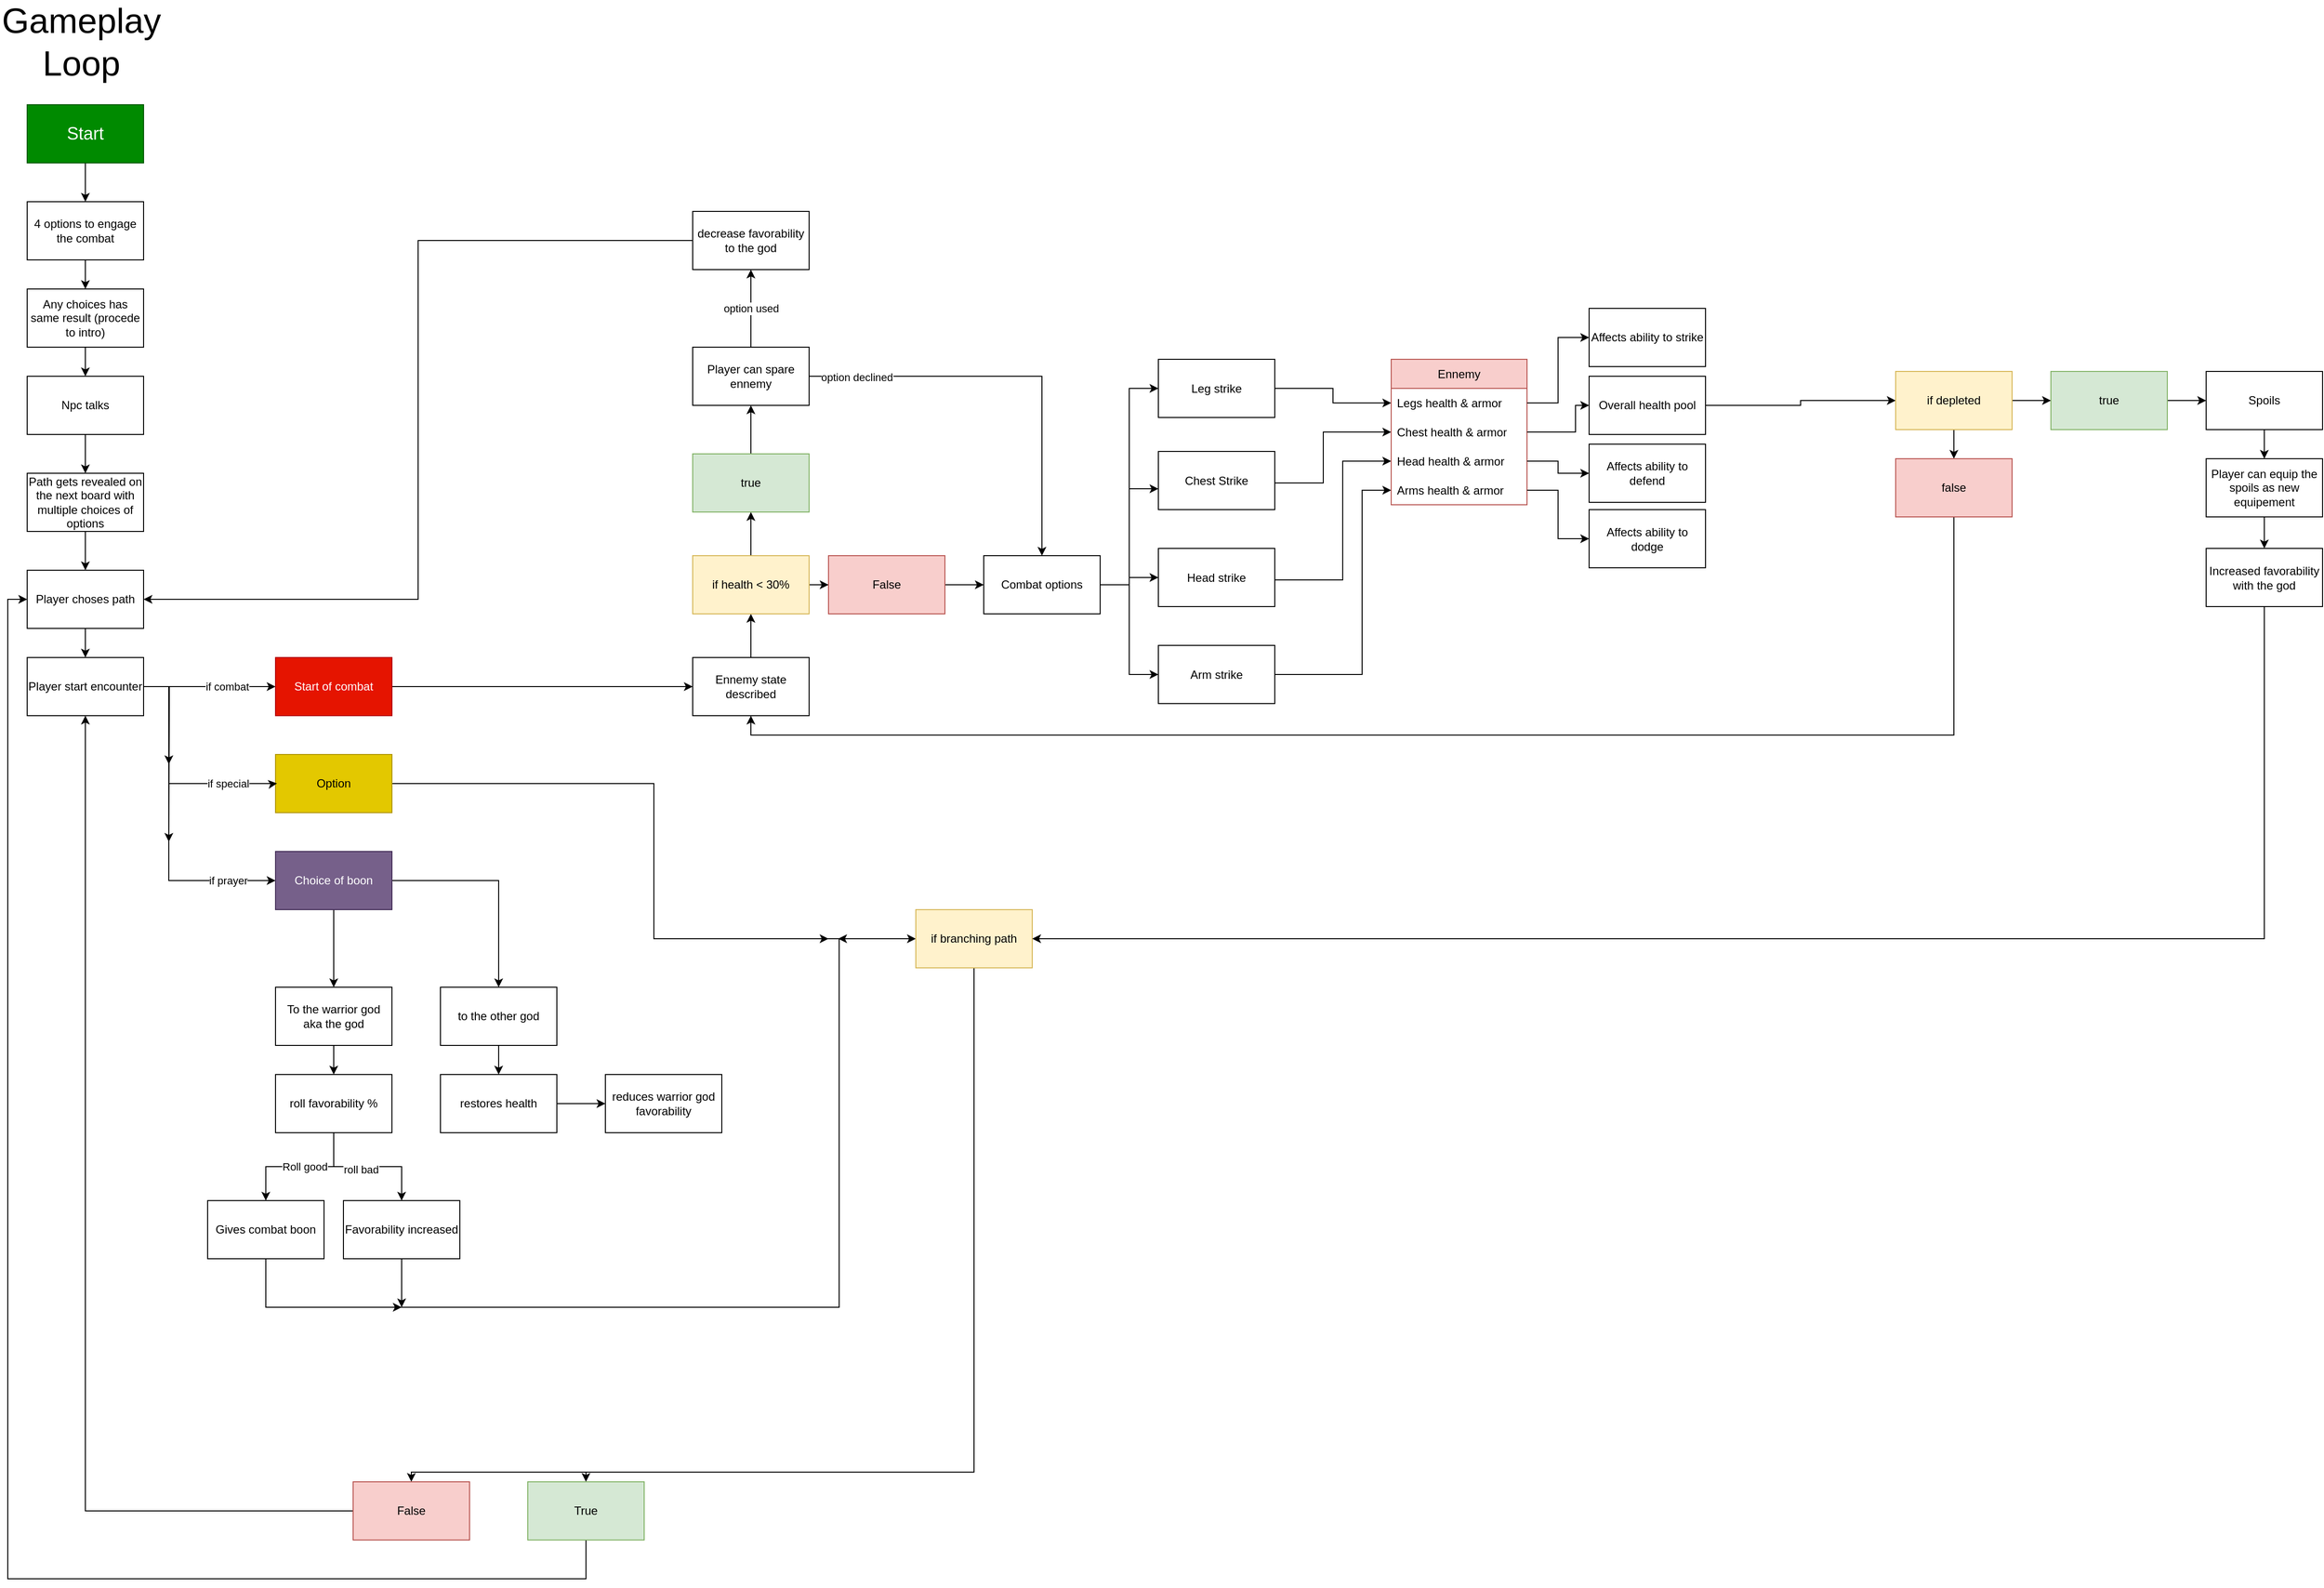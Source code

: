 <mxfile version="22.1.17" type="github">
  <diagram name="Page-1" id="d-uuY_sElJb9f_3PeOhQ">
    <mxGraphModel dx="1593" dy="2036" grid="1" gridSize="10" guides="1" tooltips="1" connect="1" arrows="1" fold="1" page="1" pageScale="1" pageWidth="827" pageHeight="1169" math="0" shadow="0">
      <root>
        <mxCell id="0" />
        <mxCell id="1" parent="0" />
        <mxCell id="YO1YelccbJNUQdWINjNr-4" style="edgeStyle=orthogonalEdgeStyle;rounded=0;orthogonalLoop=1;jettySize=auto;html=1;entryX=0.5;entryY=0;entryDx=0;entryDy=0;" parent="1" source="gCoULJWLJIAx5a-qCT1C-1" target="YO1YelccbJNUQdWINjNr-2" edge="1">
          <mxGeometry relative="1" as="geometry" />
        </mxCell>
        <mxCell id="gCoULJWLJIAx5a-qCT1C-1" value="&lt;font style=&quot;font-size: 18px;&quot;&gt;Start&lt;/font&gt;" style="rounded=0;whiteSpace=wrap;html=1;fillColor=#008a00;strokeColor=#005700;fontColor=#ffffff;" parent="1" vertex="1">
          <mxGeometry x="354" y="70" width="120" height="60" as="geometry" />
        </mxCell>
        <mxCell id="YO1YelccbJNUQdWINjNr-1" value="&lt;font style=&quot;font-size: 36px;&quot;&gt;Gameplay &lt;font style=&quot;font-size: 36px;&quot;&gt;Loop&lt;/font&gt;&lt;/font&gt;" style="text;html=1;strokeColor=none;fillColor=none;align=center;verticalAlign=middle;whiteSpace=wrap;rounded=0;" parent="1" vertex="1">
          <mxGeometry x="380" y="-10" width="60" height="30" as="geometry" />
        </mxCell>
        <mxCell id="YO1YelccbJNUQdWINjNr-7" style="edgeStyle=orthogonalEdgeStyle;rounded=0;orthogonalLoop=1;jettySize=auto;html=1;entryX=0.5;entryY=0;entryDx=0;entryDy=0;" parent="1" source="YO1YelccbJNUQdWINjNr-2" target="YO1YelccbJNUQdWINjNr-6" edge="1">
          <mxGeometry relative="1" as="geometry" />
        </mxCell>
        <mxCell id="YO1YelccbJNUQdWINjNr-2" value="4 options to engage the combat" style="rounded=0;whiteSpace=wrap;html=1;" parent="1" vertex="1">
          <mxGeometry x="354" y="170" width="120" height="60" as="geometry" />
        </mxCell>
        <mxCell id="YO1YelccbJNUQdWINjNr-9" style="edgeStyle=orthogonalEdgeStyle;rounded=0;orthogonalLoop=1;jettySize=auto;html=1;" parent="1" source="YO1YelccbJNUQdWINjNr-6" target="YO1YelccbJNUQdWINjNr-8" edge="1">
          <mxGeometry relative="1" as="geometry" />
        </mxCell>
        <mxCell id="YO1YelccbJNUQdWINjNr-6" value="Any choices has same result (procede to intro)" style="rounded=0;whiteSpace=wrap;html=1;" parent="1" vertex="1">
          <mxGeometry x="354" y="260" width="120" height="60" as="geometry" />
        </mxCell>
        <mxCell id="YO1YelccbJNUQdWINjNr-11" style="edgeStyle=orthogonalEdgeStyle;rounded=0;orthogonalLoop=1;jettySize=auto;html=1;" parent="1" source="YO1YelccbJNUQdWINjNr-8" target="YO1YelccbJNUQdWINjNr-10" edge="1">
          <mxGeometry relative="1" as="geometry" />
        </mxCell>
        <mxCell id="YO1YelccbJNUQdWINjNr-8" value="Npc talks" style="rounded=0;whiteSpace=wrap;html=1;" parent="1" vertex="1">
          <mxGeometry x="354" y="350" width="120" height="60" as="geometry" />
        </mxCell>
        <mxCell id="YO1YelccbJNUQdWINjNr-42" style="edgeStyle=orthogonalEdgeStyle;rounded=0;orthogonalLoop=1;jettySize=auto;html=1;entryX=0.5;entryY=0;entryDx=0;entryDy=0;" parent="1" source="YO1YelccbJNUQdWINjNr-10" target="YO1YelccbJNUQdWINjNr-40" edge="1">
          <mxGeometry relative="1" as="geometry" />
        </mxCell>
        <mxCell id="YO1YelccbJNUQdWINjNr-10" value="Path gets revealed on the next board with multiple choices of options" style="rounded=0;whiteSpace=wrap;html=1;" parent="1" vertex="1">
          <mxGeometry x="354" y="450" width="120" height="60" as="geometry" />
        </mxCell>
        <mxCell id="YO1YelccbJNUQdWINjNr-15" style="edgeStyle=orthogonalEdgeStyle;rounded=0;orthogonalLoop=1;jettySize=auto;html=1;entryX=0;entryY=0.5;entryDx=0;entryDy=0;" parent="1" source="YO1YelccbJNUQdWINjNr-12" target="YO1YelccbJNUQdWINjNr-14" edge="1">
          <mxGeometry relative="1" as="geometry">
            <Array as="points">
              <mxPoint x="460" y="670" />
              <mxPoint x="460" y="670" />
            </Array>
          </mxGeometry>
        </mxCell>
        <mxCell id="YO1YelccbJNUQdWINjNr-38" value="if combat" style="edgeLabel;html=1;align=center;verticalAlign=middle;resizable=0;points=[];" parent="YO1YelccbJNUQdWINjNr-15" vertex="1" connectable="0">
          <mxGeometry x="0.478" y="1" relative="1" as="geometry">
            <mxPoint x="-15" y="1" as="offset" />
          </mxGeometry>
        </mxCell>
        <mxCell id="YO1YelccbJNUQdWINjNr-24" style="edgeStyle=orthogonalEdgeStyle;rounded=0;orthogonalLoop=1;jettySize=auto;html=1;entryX=0;entryY=0.5;entryDx=0;entryDy=0;" parent="1" source="YO1YelccbJNUQdWINjNr-12" target="YO1YelccbJNUQdWINjNr-22" edge="1">
          <mxGeometry relative="1" as="geometry">
            <Array as="points">
              <mxPoint x="500" y="670" />
              <mxPoint x="500" y="870" />
            </Array>
          </mxGeometry>
        </mxCell>
        <mxCell id="YO1YelccbJNUQdWINjNr-25" value="if prayer" style="edgeLabel;html=1;align=center;verticalAlign=middle;resizable=0;points=[];" parent="YO1YelccbJNUQdWINjNr-24" vertex="1" connectable="0">
          <mxGeometry x="0.591" relative="1" as="geometry">
            <mxPoint x="19" as="offset" />
          </mxGeometry>
        </mxCell>
        <mxCell id="YO1YelccbJNUQdWINjNr-26" style="edgeStyle=orthogonalEdgeStyle;rounded=0;orthogonalLoop=1;jettySize=auto;html=1;" parent="1" source="YO1YelccbJNUQdWINjNr-12" edge="1">
          <mxGeometry relative="1" as="geometry">
            <mxPoint x="500.0" y="830" as="targetPoint" />
          </mxGeometry>
        </mxCell>
        <mxCell id="YO1YelccbJNUQdWINjNr-27" style="edgeStyle=orthogonalEdgeStyle;rounded=0;orthogonalLoop=1;jettySize=auto;html=1;" parent="1" source="YO1YelccbJNUQdWINjNr-12" edge="1">
          <mxGeometry relative="1" as="geometry">
            <mxPoint x="500.0" y="750" as="targetPoint" />
          </mxGeometry>
        </mxCell>
        <mxCell id="YO1YelccbJNUQdWINjNr-12" value="Player start encounter" style="rounded=0;whiteSpace=wrap;html=1;" parent="1" vertex="1">
          <mxGeometry x="354" y="640" width="120" height="60" as="geometry" />
        </mxCell>
        <mxCell id="YO1YelccbJNUQdWINjNr-51" style="edgeStyle=orthogonalEdgeStyle;rounded=0;orthogonalLoop=1;jettySize=auto;html=1;" parent="1" source="YO1YelccbJNUQdWINjNr-14" target="YO1YelccbJNUQdWINjNr-50" edge="1">
          <mxGeometry relative="1" as="geometry" />
        </mxCell>
        <mxCell id="YO1YelccbJNUQdWINjNr-14" value="Start of combat" style="rounded=0;whiteSpace=wrap;html=1;fillColor=#e51400;fontColor=#ffffff;strokeColor=#B20000;" parent="1" vertex="1">
          <mxGeometry x="610" y="640" width="120" height="60" as="geometry" />
        </mxCell>
        <mxCell id="YO1YelccbJNUQdWINjNr-31" style="edgeStyle=orthogonalEdgeStyle;rounded=0;orthogonalLoop=1;jettySize=auto;html=1;entryX=0;entryY=0.5;entryDx=0;entryDy=0;" parent="1" source="YO1YelccbJNUQdWINjNr-17" target="YO1YelccbJNUQdWINjNr-29" edge="1">
          <mxGeometry relative="1" as="geometry" />
        </mxCell>
        <mxCell id="x9FrZi_FvSUWjOqcEA57-46" style="edgeStyle=orthogonalEdgeStyle;rounded=0;orthogonalLoop=1;jettySize=auto;html=1;" edge="1" parent="1" source="YO1YelccbJNUQdWINjNr-17">
          <mxGeometry relative="1" as="geometry">
            <mxPoint x="1180" y="930" as="targetPoint" />
            <Array as="points">
              <mxPoint x="1000" y="770" />
              <mxPoint x="1000" y="930" />
            </Array>
          </mxGeometry>
        </mxCell>
        <mxCell id="YO1YelccbJNUQdWINjNr-17" value="Option" style="rounded=0;whiteSpace=wrap;html=1;fillColor=#e3c800;fontColor=#000000;strokeColor=#B09500;" parent="1" vertex="1">
          <mxGeometry x="610" y="740" width="120" height="60" as="geometry" />
        </mxCell>
        <mxCell id="YO1YelccbJNUQdWINjNr-18" style="edgeStyle=orthogonalEdgeStyle;rounded=0;orthogonalLoop=1;jettySize=auto;html=1;entryX=0.013;entryY=0.497;entryDx=0;entryDy=0;entryPerimeter=0;" parent="1" source="YO1YelccbJNUQdWINjNr-12" target="YO1YelccbJNUQdWINjNr-17" edge="1">
          <mxGeometry relative="1" as="geometry">
            <Array as="points">
              <mxPoint x="500" y="670" />
              <mxPoint x="500" y="770" />
              <mxPoint x="610" y="770" />
            </Array>
          </mxGeometry>
        </mxCell>
        <mxCell id="YO1YelccbJNUQdWINjNr-39" value="if special" style="edgeLabel;html=1;align=center;verticalAlign=middle;resizable=0;points=[];" parent="YO1YelccbJNUQdWINjNr-18" vertex="1" connectable="0">
          <mxGeometry x="0.678" y="-2" relative="1" as="geometry">
            <mxPoint x="-13" y="-2" as="offset" />
          </mxGeometry>
        </mxCell>
        <mxCell id="YO1YelccbJNUQdWINjNr-46" style="edgeStyle=orthogonalEdgeStyle;rounded=0;orthogonalLoop=1;jettySize=auto;html=1;" parent="1" source="YO1YelccbJNUQdWINjNr-22" edge="1" target="x9FrZi_FvSUWjOqcEA57-22">
          <mxGeometry relative="1" as="geometry">
            <mxPoint x="790" y="870" as="targetPoint" />
          </mxGeometry>
        </mxCell>
        <mxCell id="x9FrZi_FvSUWjOqcEA57-23" style="edgeStyle=orthogonalEdgeStyle;rounded=0;orthogonalLoop=1;jettySize=auto;html=1;entryX=0.5;entryY=0;entryDx=0;entryDy=0;" edge="1" parent="1" source="YO1YelccbJNUQdWINjNr-22" target="x9FrZi_FvSUWjOqcEA57-21">
          <mxGeometry relative="1" as="geometry" />
        </mxCell>
        <mxCell id="YO1YelccbJNUQdWINjNr-22" value="Choice of boon" style="rounded=0;whiteSpace=wrap;html=1;fillColor=#76608a;fontColor=#ffffff;strokeColor=#432D57;" parent="1" vertex="1">
          <mxGeometry x="610" y="840" width="120" height="60" as="geometry" />
        </mxCell>
        <mxCell id="YO1YelccbJNUQdWINjNr-43" style="edgeStyle=orthogonalEdgeStyle;rounded=0;orthogonalLoop=1;jettySize=auto;html=1;entryX=0.5;entryY=0;entryDx=0;entryDy=0;" parent="1" source="YO1YelccbJNUQdWINjNr-29" target="YO1YelccbJNUQdWINjNr-30" edge="1">
          <mxGeometry relative="1" as="geometry">
            <Array as="points">
              <mxPoint x="1330" y="1480" />
              <mxPoint x="930" y="1480" />
            </Array>
          </mxGeometry>
        </mxCell>
        <mxCell id="YO1YelccbJNUQdWINjNr-47" style="edgeStyle=orthogonalEdgeStyle;rounded=0;orthogonalLoop=1;jettySize=auto;html=1;entryX=0.5;entryY=0;entryDx=0;entryDy=0;" parent="1" source="YO1YelccbJNUQdWINjNr-29" target="YO1YelccbJNUQdWINjNr-34" edge="1">
          <mxGeometry relative="1" as="geometry">
            <Array as="points">
              <mxPoint x="1330" y="1480" />
              <mxPoint x="750" y="1480" />
            </Array>
          </mxGeometry>
        </mxCell>
        <mxCell id="YO1YelccbJNUQdWINjNr-29" value="if branching path" style="rounded=0;whiteSpace=wrap;html=1;fillColor=#fff2cc;strokeColor=#d6b656;" parent="1" vertex="1">
          <mxGeometry x="1270" y="900" width="120" height="60" as="geometry" />
        </mxCell>
        <mxCell id="x9FrZi_FvSUWjOqcEA57-35" style="edgeStyle=orthogonalEdgeStyle;rounded=0;orthogonalLoop=1;jettySize=auto;html=1;entryX=0;entryY=0.5;entryDx=0;entryDy=0;" edge="1" parent="1" source="YO1YelccbJNUQdWINjNr-30" target="YO1YelccbJNUQdWINjNr-40">
          <mxGeometry relative="1" as="geometry">
            <Array as="points">
              <mxPoint x="930" y="1590" />
              <mxPoint x="334" y="1590" />
              <mxPoint x="334" y="580" />
            </Array>
          </mxGeometry>
        </mxCell>
        <mxCell id="YO1YelccbJNUQdWINjNr-30" value="True" style="rounded=0;whiteSpace=wrap;html=1;fillColor=#d5e8d4;strokeColor=#82b366;" parent="1" vertex="1">
          <mxGeometry x="870" y="1490" width="120" height="60" as="geometry" />
        </mxCell>
        <mxCell id="YO1YelccbJNUQdWINjNr-48" style="edgeStyle=orthogonalEdgeStyle;rounded=0;orthogonalLoop=1;jettySize=auto;html=1;entryX=0.5;entryY=1;entryDx=0;entryDy=0;" parent="1" source="YO1YelccbJNUQdWINjNr-34" target="YO1YelccbJNUQdWINjNr-12" edge="1">
          <mxGeometry relative="1" as="geometry" />
        </mxCell>
        <mxCell id="YO1YelccbJNUQdWINjNr-34" value="False" style="rounded=0;whiteSpace=wrap;html=1;fillColor=#f8cecc;strokeColor=#b85450;" parent="1" vertex="1">
          <mxGeometry x="690" y="1490" width="120" height="60" as="geometry" />
        </mxCell>
        <mxCell id="YO1YelccbJNUQdWINjNr-41" style="edgeStyle=orthogonalEdgeStyle;rounded=0;orthogonalLoop=1;jettySize=auto;html=1;entryX=0.5;entryY=0;entryDx=0;entryDy=0;" parent="1" source="YO1YelccbJNUQdWINjNr-40" target="YO1YelccbJNUQdWINjNr-12" edge="1">
          <mxGeometry relative="1" as="geometry" />
        </mxCell>
        <mxCell id="YO1YelccbJNUQdWINjNr-40" value="Player choses path" style="rounded=0;whiteSpace=wrap;html=1;" parent="1" vertex="1">
          <mxGeometry x="354" y="550" width="120" height="60" as="geometry" />
        </mxCell>
        <mxCell id="x9FrZi_FvSUWjOqcEA57-3" style="edgeStyle=orthogonalEdgeStyle;rounded=0;orthogonalLoop=1;jettySize=auto;html=1;entryX=0.5;entryY=1;entryDx=0;entryDy=0;" edge="1" parent="1" source="YO1YelccbJNUQdWINjNr-50" target="x9FrZi_FvSUWjOqcEA57-2">
          <mxGeometry relative="1" as="geometry" />
        </mxCell>
        <mxCell id="YO1YelccbJNUQdWINjNr-50" value="Ennemy state described" style="rounded=0;whiteSpace=wrap;html=1;" parent="1" vertex="1">
          <mxGeometry x="1040" y="640" width="120" height="60" as="geometry" />
        </mxCell>
        <mxCell id="oDWvSYoFDta4CLMhgMfU-6" style="edgeStyle=orthogonalEdgeStyle;rounded=0;orthogonalLoop=1;jettySize=auto;html=1;entryX=0;entryY=0.5;entryDx=0;entryDy=0;" parent="1" source="YO1YelccbJNUQdWINjNr-52" target="oDWvSYoFDta4CLMhgMfU-1" edge="1">
          <mxGeometry relative="1" as="geometry" />
        </mxCell>
        <mxCell id="oDWvSYoFDta4CLMhgMfU-7" style="edgeStyle=orthogonalEdgeStyle;rounded=0;orthogonalLoop=1;jettySize=auto;html=1;entryX=0;entryY=0.5;entryDx=0;entryDy=0;" parent="1" source="YO1YelccbJNUQdWINjNr-52" target="oDWvSYoFDta4CLMhgMfU-3" edge="1">
          <mxGeometry relative="1" as="geometry" />
        </mxCell>
        <mxCell id="oDWvSYoFDta4CLMhgMfU-8" style="edgeStyle=orthogonalEdgeStyle;rounded=0;orthogonalLoop=1;jettySize=auto;html=1;entryX=0;entryY=0.5;entryDx=0;entryDy=0;" parent="1" source="YO1YelccbJNUQdWINjNr-52" target="oDWvSYoFDta4CLMhgMfU-4" edge="1">
          <mxGeometry relative="1" as="geometry" />
        </mxCell>
        <mxCell id="YO1YelccbJNUQdWINjNr-52" value="Combat options" style="rounded=0;whiteSpace=wrap;html=1;" parent="1" vertex="1">
          <mxGeometry x="1340" y="535" width="120" height="60" as="geometry" />
        </mxCell>
        <mxCell id="oDWvSYoFDta4CLMhgMfU-16" style="edgeStyle=orthogonalEdgeStyle;rounded=0;orthogonalLoop=1;jettySize=auto;html=1;entryX=0;entryY=0.5;entryDx=0;entryDy=0;" parent="1" source="oDWvSYoFDta4CLMhgMfU-1" target="oDWvSYoFDta4CLMhgMfU-12" edge="1">
          <mxGeometry relative="1" as="geometry" />
        </mxCell>
        <mxCell id="oDWvSYoFDta4CLMhgMfU-1" value="Leg strike" style="rounded=0;whiteSpace=wrap;html=1;" parent="1" vertex="1">
          <mxGeometry x="1520" y="332.5" width="120" height="60" as="geometry" />
        </mxCell>
        <mxCell id="oDWvSYoFDta4CLMhgMfU-17" style="edgeStyle=orthogonalEdgeStyle;rounded=0;orthogonalLoop=1;jettySize=auto;html=1;entryX=0;entryY=0.5;entryDx=0;entryDy=0;" parent="1" source="oDWvSYoFDta4CLMhgMfU-2" target="oDWvSYoFDta4CLMhgMfU-13" edge="1">
          <mxGeometry relative="1" as="geometry">
            <Array as="points">
              <mxPoint x="1690" y="460" />
              <mxPoint x="1690" y="408" />
            </Array>
          </mxGeometry>
        </mxCell>
        <mxCell id="oDWvSYoFDta4CLMhgMfU-2" value="Chest Strike" style="rounded=0;whiteSpace=wrap;html=1;" parent="1" vertex="1">
          <mxGeometry x="1520" y="427.5" width="120" height="60" as="geometry" />
        </mxCell>
        <mxCell id="oDWvSYoFDta4CLMhgMfU-18" style="edgeStyle=orthogonalEdgeStyle;rounded=0;orthogonalLoop=1;jettySize=auto;html=1;entryX=0;entryY=0.5;entryDx=0;entryDy=0;" parent="1" source="oDWvSYoFDta4CLMhgMfU-3" target="oDWvSYoFDta4CLMhgMfU-14" edge="1">
          <mxGeometry relative="1" as="geometry">
            <Array as="points">
              <mxPoint x="1710" y="560" />
              <mxPoint x="1710" y="438" />
            </Array>
          </mxGeometry>
        </mxCell>
        <mxCell id="oDWvSYoFDta4CLMhgMfU-3" value="Head strike" style="rounded=0;whiteSpace=wrap;html=1;" parent="1" vertex="1">
          <mxGeometry x="1520" y="527.5" width="120" height="60" as="geometry" />
        </mxCell>
        <mxCell id="oDWvSYoFDta4CLMhgMfU-19" style="edgeStyle=orthogonalEdgeStyle;rounded=0;orthogonalLoop=1;jettySize=auto;html=1;entryX=0;entryY=0.5;entryDx=0;entryDy=0;" parent="1" source="oDWvSYoFDta4CLMhgMfU-4" target="oDWvSYoFDta4CLMhgMfU-15" edge="1">
          <mxGeometry relative="1" as="geometry">
            <Array as="points">
              <mxPoint x="1730" y="658" />
              <mxPoint x="1730" y="468" />
            </Array>
          </mxGeometry>
        </mxCell>
        <mxCell id="oDWvSYoFDta4CLMhgMfU-4" value="Arm strike" style="rounded=0;whiteSpace=wrap;html=1;" parent="1" vertex="1">
          <mxGeometry x="1520" y="627.5" width="120" height="60" as="geometry" />
        </mxCell>
        <mxCell id="oDWvSYoFDta4CLMhgMfU-5" style="edgeStyle=orthogonalEdgeStyle;rounded=0;orthogonalLoop=1;jettySize=auto;html=1;entryX=0;entryY=0.642;entryDx=0;entryDy=0;entryPerimeter=0;" parent="1" source="YO1YelccbJNUQdWINjNr-52" target="oDWvSYoFDta4CLMhgMfU-2" edge="1">
          <mxGeometry relative="1" as="geometry" />
        </mxCell>
        <mxCell id="oDWvSYoFDta4CLMhgMfU-11" value="Ennemy" style="swimlane;fontStyle=0;childLayout=stackLayout;horizontal=1;startSize=30;horizontalStack=0;resizeParent=1;resizeParentMax=0;resizeLast=0;collapsible=1;marginBottom=0;whiteSpace=wrap;html=1;fillColor=#f8cecc;strokeColor=#b85450;" parent="1" vertex="1">
          <mxGeometry x="1760" y="332.5" width="140" height="150" as="geometry" />
        </mxCell>
        <mxCell id="oDWvSYoFDta4CLMhgMfU-12" value="Legs health &amp;amp; armor" style="text;strokeColor=none;fillColor=none;align=left;verticalAlign=middle;spacingLeft=4;spacingRight=4;overflow=hidden;points=[[0,0.5],[1,0.5]];portConstraint=eastwest;rotatable=0;whiteSpace=wrap;html=1;" parent="oDWvSYoFDta4CLMhgMfU-11" vertex="1">
          <mxGeometry y="30" width="140" height="30" as="geometry" />
        </mxCell>
        <mxCell id="oDWvSYoFDta4CLMhgMfU-13" value="Chest health &amp;amp; armor" style="text;strokeColor=none;fillColor=none;align=left;verticalAlign=middle;spacingLeft=4;spacingRight=4;overflow=hidden;points=[[0,0.5],[1,0.5]];portConstraint=eastwest;rotatable=0;whiteSpace=wrap;html=1;" parent="oDWvSYoFDta4CLMhgMfU-11" vertex="1">
          <mxGeometry y="60" width="140" height="30" as="geometry" />
        </mxCell>
        <mxCell id="oDWvSYoFDta4CLMhgMfU-14" value="Head health &amp;amp; armor" style="text;strokeColor=none;fillColor=none;align=left;verticalAlign=middle;spacingLeft=4;spacingRight=4;overflow=hidden;points=[[0,0.5],[1,0.5]];portConstraint=eastwest;rotatable=0;whiteSpace=wrap;html=1;" parent="oDWvSYoFDta4CLMhgMfU-11" vertex="1">
          <mxGeometry y="90" width="140" height="30" as="geometry" />
        </mxCell>
        <mxCell id="oDWvSYoFDta4CLMhgMfU-15" value="Arms health &amp;amp; armor" style="text;strokeColor=none;fillColor=none;align=left;verticalAlign=middle;spacingLeft=4;spacingRight=4;overflow=hidden;points=[[0,0.5],[1,0.5]];portConstraint=eastwest;rotatable=0;whiteSpace=wrap;html=1;" parent="oDWvSYoFDta4CLMhgMfU-11" vertex="1">
          <mxGeometry y="120" width="140" height="30" as="geometry" />
        </mxCell>
        <mxCell id="oDWvSYoFDta4CLMhgMfU-20" value="Affects ability to strike" style="rounded=0;whiteSpace=wrap;html=1;" parent="1" vertex="1">
          <mxGeometry x="1964" y="280" width="120" height="60" as="geometry" />
        </mxCell>
        <mxCell id="oDWvSYoFDta4CLMhgMfU-21" value="Affects ability to defend" style="rounded=0;whiteSpace=wrap;html=1;" parent="1" vertex="1">
          <mxGeometry x="1964" y="420" width="120" height="60" as="geometry" />
        </mxCell>
        <mxCell id="oDWvSYoFDta4CLMhgMfU-22" value="Affects ability to dodge" style="rounded=0;whiteSpace=wrap;html=1;" parent="1" vertex="1">
          <mxGeometry x="1964" y="487.5" width="120" height="60" as="geometry" />
        </mxCell>
        <mxCell id="oDWvSYoFDta4CLMhgMfU-31" style="edgeStyle=orthogonalEdgeStyle;rounded=0;orthogonalLoop=1;jettySize=auto;html=1;entryX=0;entryY=0.5;entryDx=0;entryDy=0;" parent="1" source="oDWvSYoFDta4CLMhgMfU-23" target="oDWvSYoFDta4CLMhgMfU-29" edge="1">
          <mxGeometry relative="1" as="geometry" />
        </mxCell>
        <mxCell id="oDWvSYoFDta4CLMhgMfU-23" value="Overall health pool" style="rounded=0;whiteSpace=wrap;html=1;" parent="1" vertex="1">
          <mxGeometry x="1964" y="350" width="120" height="60" as="geometry" />
        </mxCell>
        <mxCell id="oDWvSYoFDta4CLMhgMfU-24" style="edgeStyle=orthogonalEdgeStyle;rounded=0;orthogonalLoop=1;jettySize=auto;html=1;entryX=0;entryY=0.5;entryDx=0;entryDy=0;" parent="1" source="oDWvSYoFDta4CLMhgMfU-12" target="oDWvSYoFDta4CLMhgMfU-20" edge="1">
          <mxGeometry relative="1" as="geometry" />
        </mxCell>
        <mxCell id="oDWvSYoFDta4CLMhgMfU-25" style="edgeStyle=orthogonalEdgeStyle;rounded=0;orthogonalLoop=1;jettySize=auto;html=1;entryX=0;entryY=0.5;entryDx=0;entryDy=0;" parent="1" source="oDWvSYoFDta4CLMhgMfU-13" target="oDWvSYoFDta4CLMhgMfU-23" edge="1">
          <mxGeometry relative="1" as="geometry">
            <Array as="points">
              <mxPoint x="1950" y="408" />
              <mxPoint x="1950" y="380" />
            </Array>
          </mxGeometry>
        </mxCell>
        <mxCell id="oDWvSYoFDta4CLMhgMfU-26" style="edgeStyle=orthogonalEdgeStyle;rounded=0;orthogonalLoop=1;jettySize=auto;html=1;entryX=0;entryY=0.5;entryDx=0;entryDy=0;" parent="1" source="oDWvSYoFDta4CLMhgMfU-14" target="oDWvSYoFDta4CLMhgMfU-21" edge="1">
          <mxGeometry relative="1" as="geometry" />
        </mxCell>
        <mxCell id="oDWvSYoFDta4CLMhgMfU-27" style="edgeStyle=orthogonalEdgeStyle;rounded=0;orthogonalLoop=1;jettySize=auto;html=1;entryX=0;entryY=0.5;entryDx=0;entryDy=0;" parent="1" source="oDWvSYoFDta4CLMhgMfU-15" target="oDWvSYoFDta4CLMhgMfU-22" edge="1">
          <mxGeometry relative="1" as="geometry" />
        </mxCell>
        <mxCell id="oDWvSYoFDta4CLMhgMfU-37" style="edgeStyle=orthogonalEdgeStyle;rounded=0;orthogonalLoop=1;jettySize=auto;html=1;entryX=0;entryY=0.5;entryDx=0;entryDy=0;" parent="1" source="oDWvSYoFDta4CLMhgMfU-28" target="oDWvSYoFDta4CLMhgMfU-35" edge="1">
          <mxGeometry relative="1" as="geometry" />
        </mxCell>
        <mxCell id="oDWvSYoFDta4CLMhgMfU-28" value="true" style="rounded=0;whiteSpace=wrap;html=1;fillColor=#d5e8d4;strokeColor=#82b366;" parent="1" vertex="1">
          <mxGeometry x="2440" y="345" width="120" height="60" as="geometry" />
        </mxCell>
        <mxCell id="oDWvSYoFDta4CLMhgMfU-32" style="edgeStyle=orthogonalEdgeStyle;rounded=0;orthogonalLoop=1;jettySize=auto;html=1;" parent="1" source="oDWvSYoFDta4CLMhgMfU-29" target="oDWvSYoFDta4CLMhgMfU-30" edge="1">
          <mxGeometry relative="1" as="geometry" />
        </mxCell>
        <mxCell id="oDWvSYoFDta4CLMhgMfU-36" style="edgeStyle=orthogonalEdgeStyle;rounded=0;orthogonalLoop=1;jettySize=auto;html=1;" parent="1" source="oDWvSYoFDta4CLMhgMfU-29" target="oDWvSYoFDta4CLMhgMfU-28" edge="1">
          <mxGeometry relative="1" as="geometry" />
        </mxCell>
        <mxCell id="oDWvSYoFDta4CLMhgMfU-29" value="if depleted" style="rounded=0;whiteSpace=wrap;html=1;fillColor=#fff2cc;strokeColor=#d6b656;" parent="1" vertex="1">
          <mxGeometry x="2280" y="345" width="120" height="60" as="geometry" />
        </mxCell>
        <mxCell id="oDWvSYoFDta4CLMhgMfU-47" style="edgeStyle=orthogonalEdgeStyle;rounded=0;orthogonalLoop=1;jettySize=auto;html=1;entryX=0.5;entryY=1;entryDx=0;entryDy=0;exitX=0.5;exitY=1;exitDx=0;exitDy=0;" parent="1" source="oDWvSYoFDta4CLMhgMfU-30" target="YO1YelccbJNUQdWINjNr-50" edge="1">
          <mxGeometry relative="1" as="geometry">
            <Array as="points">
              <mxPoint x="2340" y="720" />
              <mxPoint x="1100" y="720" />
            </Array>
            <mxPoint x="1110" y="760" as="targetPoint" />
          </mxGeometry>
        </mxCell>
        <mxCell id="oDWvSYoFDta4CLMhgMfU-30" value="false" style="rounded=0;whiteSpace=wrap;html=1;fillColor=#f8cecc;strokeColor=#b85450;" parent="1" vertex="1">
          <mxGeometry x="2280" y="435" width="120" height="60" as="geometry" />
        </mxCell>
        <mxCell id="oDWvSYoFDta4CLMhgMfU-39" style="edgeStyle=orthogonalEdgeStyle;rounded=0;orthogonalLoop=1;jettySize=auto;html=1;" parent="1" source="oDWvSYoFDta4CLMhgMfU-35" target="oDWvSYoFDta4CLMhgMfU-38" edge="1">
          <mxGeometry relative="1" as="geometry" />
        </mxCell>
        <mxCell id="oDWvSYoFDta4CLMhgMfU-35" value="Spoils" style="rounded=0;whiteSpace=wrap;html=1;" parent="1" vertex="1">
          <mxGeometry x="2600" y="345" width="120" height="60" as="geometry" />
        </mxCell>
        <mxCell id="x9FrZi_FvSUWjOqcEA57-17" style="edgeStyle=orthogonalEdgeStyle;rounded=0;orthogonalLoop=1;jettySize=auto;html=1;" edge="1" parent="1" source="oDWvSYoFDta4CLMhgMfU-38" target="x9FrZi_FvSUWjOqcEA57-16">
          <mxGeometry relative="1" as="geometry" />
        </mxCell>
        <mxCell id="oDWvSYoFDta4CLMhgMfU-38" value="Player can equip the spoils as new equipement" style="rounded=0;whiteSpace=wrap;html=1;" parent="1" vertex="1">
          <mxGeometry x="2600" y="435" width="120" height="60" as="geometry" />
        </mxCell>
        <mxCell id="x9FrZi_FvSUWjOqcEA57-4" style="edgeStyle=orthogonalEdgeStyle;rounded=0;orthogonalLoop=1;jettySize=auto;html=1;" edge="1" parent="1" source="x9FrZi_FvSUWjOqcEA57-2" target="x9FrZi_FvSUWjOqcEA57-5">
          <mxGeometry relative="1" as="geometry">
            <mxPoint x="1240" y="565" as="targetPoint" />
          </mxGeometry>
        </mxCell>
        <mxCell id="x9FrZi_FvSUWjOqcEA57-8" value="" style="edgeStyle=orthogonalEdgeStyle;rounded=0;orthogonalLoop=1;jettySize=auto;html=1;" edge="1" parent="1" source="x9FrZi_FvSUWjOqcEA57-2" target="x9FrZi_FvSUWjOqcEA57-7">
          <mxGeometry relative="1" as="geometry" />
        </mxCell>
        <mxCell id="x9FrZi_FvSUWjOqcEA57-2" value="if health &amp;lt; 30%" style="rounded=0;whiteSpace=wrap;html=1;fillColor=#fff2cc;strokeColor=#d6b656;" vertex="1" parent="1">
          <mxGeometry x="1040" y="535" width="120" height="60" as="geometry" />
        </mxCell>
        <mxCell id="x9FrZi_FvSUWjOqcEA57-6" style="edgeStyle=orthogonalEdgeStyle;rounded=0;orthogonalLoop=1;jettySize=auto;html=1;entryX=0;entryY=0.5;entryDx=0;entryDy=0;" edge="1" parent="1" source="x9FrZi_FvSUWjOqcEA57-5" target="YO1YelccbJNUQdWINjNr-52">
          <mxGeometry relative="1" as="geometry" />
        </mxCell>
        <mxCell id="x9FrZi_FvSUWjOqcEA57-5" value="False" style="rounded=0;whiteSpace=wrap;html=1;fillColor=#f8cecc;strokeColor=#b85450;" vertex="1" parent="1">
          <mxGeometry x="1180" y="535" width="120" height="60" as="geometry" />
        </mxCell>
        <mxCell id="x9FrZi_FvSUWjOqcEA57-10" style="edgeStyle=orthogonalEdgeStyle;rounded=0;orthogonalLoop=1;jettySize=auto;html=1;" edge="1" parent="1" source="x9FrZi_FvSUWjOqcEA57-7" target="x9FrZi_FvSUWjOqcEA57-9">
          <mxGeometry relative="1" as="geometry" />
        </mxCell>
        <mxCell id="x9FrZi_FvSUWjOqcEA57-7" value="true" style="rounded=0;whiteSpace=wrap;html=1;fillColor=#d5e8d4;strokeColor=#82b366;" vertex="1" parent="1">
          <mxGeometry x="1040" y="430" width="120" height="60" as="geometry" />
        </mxCell>
        <mxCell id="x9FrZi_FvSUWjOqcEA57-12" value="option used" style="edgeStyle=orthogonalEdgeStyle;rounded=0;orthogonalLoop=1;jettySize=auto;html=1;" edge="1" parent="1" source="x9FrZi_FvSUWjOqcEA57-9" target="x9FrZi_FvSUWjOqcEA57-11">
          <mxGeometry relative="1" as="geometry" />
        </mxCell>
        <mxCell id="x9FrZi_FvSUWjOqcEA57-14" style="edgeStyle=orthogonalEdgeStyle;rounded=0;orthogonalLoop=1;jettySize=auto;html=1;entryX=0.5;entryY=0;entryDx=0;entryDy=0;" edge="1" parent="1" source="x9FrZi_FvSUWjOqcEA57-9" target="YO1YelccbJNUQdWINjNr-52">
          <mxGeometry relative="1" as="geometry" />
        </mxCell>
        <mxCell id="x9FrZi_FvSUWjOqcEA57-15" value="option declined" style="edgeLabel;html=1;align=center;verticalAlign=middle;resizable=0;points=[];" vertex="1" connectable="0" parent="x9FrZi_FvSUWjOqcEA57-14">
          <mxGeometry x="-0.772" y="-1" relative="1" as="geometry">
            <mxPoint as="offset" />
          </mxGeometry>
        </mxCell>
        <mxCell id="x9FrZi_FvSUWjOqcEA57-9" value="Player can spare ennemy" style="rounded=0;whiteSpace=wrap;html=1;" vertex="1" parent="1">
          <mxGeometry x="1040" y="320" width="120" height="60" as="geometry" />
        </mxCell>
        <mxCell id="x9FrZi_FvSUWjOqcEA57-18" style="edgeStyle=orthogonalEdgeStyle;rounded=0;orthogonalLoop=1;jettySize=auto;html=1;entryX=1;entryY=0.5;entryDx=0;entryDy=0;" edge="1" parent="1" source="x9FrZi_FvSUWjOqcEA57-11" target="YO1YelccbJNUQdWINjNr-40">
          <mxGeometry relative="1" as="geometry" />
        </mxCell>
        <mxCell id="x9FrZi_FvSUWjOqcEA57-11" value="decrease favorability to the god" style="rounded=0;whiteSpace=wrap;html=1;" vertex="1" parent="1">
          <mxGeometry x="1040" y="180" width="120" height="60" as="geometry" />
        </mxCell>
        <mxCell id="x9FrZi_FvSUWjOqcEA57-34" style="edgeStyle=orthogonalEdgeStyle;rounded=0;orthogonalLoop=1;jettySize=auto;html=1;entryX=1;entryY=0.5;entryDx=0;entryDy=0;" edge="1" parent="1" source="x9FrZi_FvSUWjOqcEA57-16" target="YO1YelccbJNUQdWINjNr-29">
          <mxGeometry relative="1" as="geometry">
            <Array as="points">
              <mxPoint x="2660" y="930" />
            </Array>
          </mxGeometry>
        </mxCell>
        <mxCell id="x9FrZi_FvSUWjOqcEA57-16" value="Increased favorability with the god" style="rounded=0;whiteSpace=wrap;html=1;" vertex="1" parent="1">
          <mxGeometry x="2600" y="527.5" width="120" height="60" as="geometry" />
        </mxCell>
        <mxCell id="x9FrZi_FvSUWjOqcEA57-25" style="edgeStyle=orthogonalEdgeStyle;rounded=0;orthogonalLoop=1;jettySize=auto;html=1;entryX=0.5;entryY=0;entryDx=0;entryDy=0;" edge="1" parent="1" source="x9FrZi_FvSUWjOqcEA57-21" target="x9FrZi_FvSUWjOqcEA57-24">
          <mxGeometry relative="1" as="geometry" />
        </mxCell>
        <mxCell id="x9FrZi_FvSUWjOqcEA57-21" value="To the warrior god aka the god" style="rounded=0;whiteSpace=wrap;html=1;" vertex="1" parent="1">
          <mxGeometry x="610" y="980" width="120" height="60" as="geometry" />
        </mxCell>
        <mxCell id="x9FrZi_FvSUWjOqcEA57-29" style="edgeStyle=orthogonalEdgeStyle;rounded=0;orthogonalLoop=1;jettySize=auto;html=1;entryX=0.5;entryY=0;entryDx=0;entryDy=0;" edge="1" parent="1" source="x9FrZi_FvSUWjOqcEA57-22" target="x9FrZi_FvSUWjOqcEA57-28">
          <mxGeometry relative="1" as="geometry" />
        </mxCell>
        <mxCell id="x9FrZi_FvSUWjOqcEA57-22" value="to the other god" style="rounded=0;whiteSpace=wrap;html=1;" vertex="1" parent="1">
          <mxGeometry x="780" y="980" width="120" height="60" as="geometry" />
        </mxCell>
        <mxCell id="x9FrZi_FvSUWjOqcEA57-27" style="edgeStyle=orthogonalEdgeStyle;rounded=0;orthogonalLoop=1;jettySize=auto;html=1;entryX=0.5;entryY=0;entryDx=0;entryDy=0;" edge="1" parent="1" source="x9FrZi_FvSUWjOqcEA57-24" target="x9FrZi_FvSUWjOqcEA57-26">
          <mxGeometry relative="1" as="geometry" />
        </mxCell>
        <mxCell id="x9FrZi_FvSUWjOqcEA57-33" value="Roll good" style="edgeLabel;html=1;align=center;verticalAlign=middle;resizable=0;points=[];" vertex="1" connectable="0" parent="x9FrZi_FvSUWjOqcEA57-27">
          <mxGeometry x="-0.074" relative="1" as="geometry">
            <mxPoint as="offset" />
          </mxGeometry>
        </mxCell>
        <mxCell id="x9FrZi_FvSUWjOqcEA57-38" style="edgeStyle=orthogonalEdgeStyle;rounded=0;orthogonalLoop=1;jettySize=auto;html=1;entryX=0.5;entryY=0;entryDx=0;entryDy=0;" edge="1" parent="1" source="x9FrZi_FvSUWjOqcEA57-24" target="x9FrZi_FvSUWjOqcEA57-37">
          <mxGeometry relative="1" as="geometry" />
        </mxCell>
        <mxCell id="x9FrZi_FvSUWjOqcEA57-39" value="roll bad" style="edgeLabel;html=1;align=center;verticalAlign=middle;resizable=0;points=[];" vertex="1" connectable="0" parent="x9FrZi_FvSUWjOqcEA57-38">
          <mxGeometry x="-0.11" y="-3" relative="1" as="geometry">
            <mxPoint as="offset" />
          </mxGeometry>
        </mxCell>
        <mxCell id="x9FrZi_FvSUWjOqcEA57-24" value="roll favorability %" style="rounded=0;whiteSpace=wrap;html=1;" vertex="1" parent="1">
          <mxGeometry x="610" y="1070" width="120" height="60" as="geometry" />
        </mxCell>
        <mxCell id="x9FrZi_FvSUWjOqcEA57-40" style="edgeStyle=orthogonalEdgeStyle;rounded=0;orthogonalLoop=1;jettySize=auto;html=1;" edge="1" parent="1" source="x9FrZi_FvSUWjOqcEA57-26">
          <mxGeometry relative="1" as="geometry">
            <mxPoint x="1190" y="930" as="targetPoint" />
            <Array as="points">
              <mxPoint x="600" y="1310" />
              <mxPoint x="1191" y="1310" />
              <mxPoint x="1191" y="930" />
            </Array>
          </mxGeometry>
        </mxCell>
        <mxCell id="x9FrZi_FvSUWjOqcEA57-44" style="edgeStyle=orthogonalEdgeStyle;rounded=0;orthogonalLoop=1;jettySize=auto;html=1;" edge="1" parent="1" source="x9FrZi_FvSUWjOqcEA57-26">
          <mxGeometry relative="1" as="geometry">
            <mxPoint x="740" y="1310" as="targetPoint" />
            <Array as="points">
              <mxPoint x="600" y="1310" />
            </Array>
          </mxGeometry>
        </mxCell>
        <mxCell id="x9FrZi_FvSUWjOqcEA57-26" value="Gives combat boon" style="rounded=0;whiteSpace=wrap;html=1;" vertex="1" parent="1">
          <mxGeometry x="540" y="1200" width="120" height="60" as="geometry" />
        </mxCell>
        <mxCell id="x9FrZi_FvSUWjOqcEA57-31" style="edgeStyle=orthogonalEdgeStyle;rounded=0;orthogonalLoop=1;jettySize=auto;html=1;" edge="1" parent="1" source="x9FrZi_FvSUWjOqcEA57-28" target="x9FrZi_FvSUWjOqcEA57-30">
          <mxGeometry relative="1" as="geometry" />
        </mxCell>
        <mxCell id="x9FrZi_FvSUWjOqcEA57-28" value="restores health" style="rounded=0;whiteSpace=wrap;html=1;" vertex="1" parent="1">
          <mxGeometry x="780" y="1070" width="120" height="60" as="geometry" />
        </mxCell>
        <mxCell id="x9FrZi_FvSUWjOqcEA57-30" value="reduces warrior god favorability" style="rounded=0;whiteSpace=wrap;html=1;" vertex="1" parent="1">
          <mxGeometry x="950" y="1070" width="120" height="60" as="geometry" />
        </mxCell>
        <mxCell id="x9FrZi_FvSUWjOqcEA57-41" style="edgeStyle=orthogonalEdgeStyle;rounded=0;orthogonalLoop=1;jettySize=auto;html=1;" edge="1" parent="1" source="x9FrZi_FvSUWjOqcEA57-37">
          <mxGeometry relative="1" as="geometry">
            <mxPoint x="740" y="1310" as="targetPoint" />
          </mxGeometry>
        </mxCell>
        <mxCell id="x9FrZi_FvSUWjOqcEA57-37" value="Favorability increased" style="rounded=0;whiteSpace=wrap;html=1;" vertex="1" parent="1">
          <mxGeometry x="680" y="1200" width="120" height="60" as="geometry" />
        </mxCell>
      </root>
    </mxGraphModel>
  </diagram>
</mxfile>
